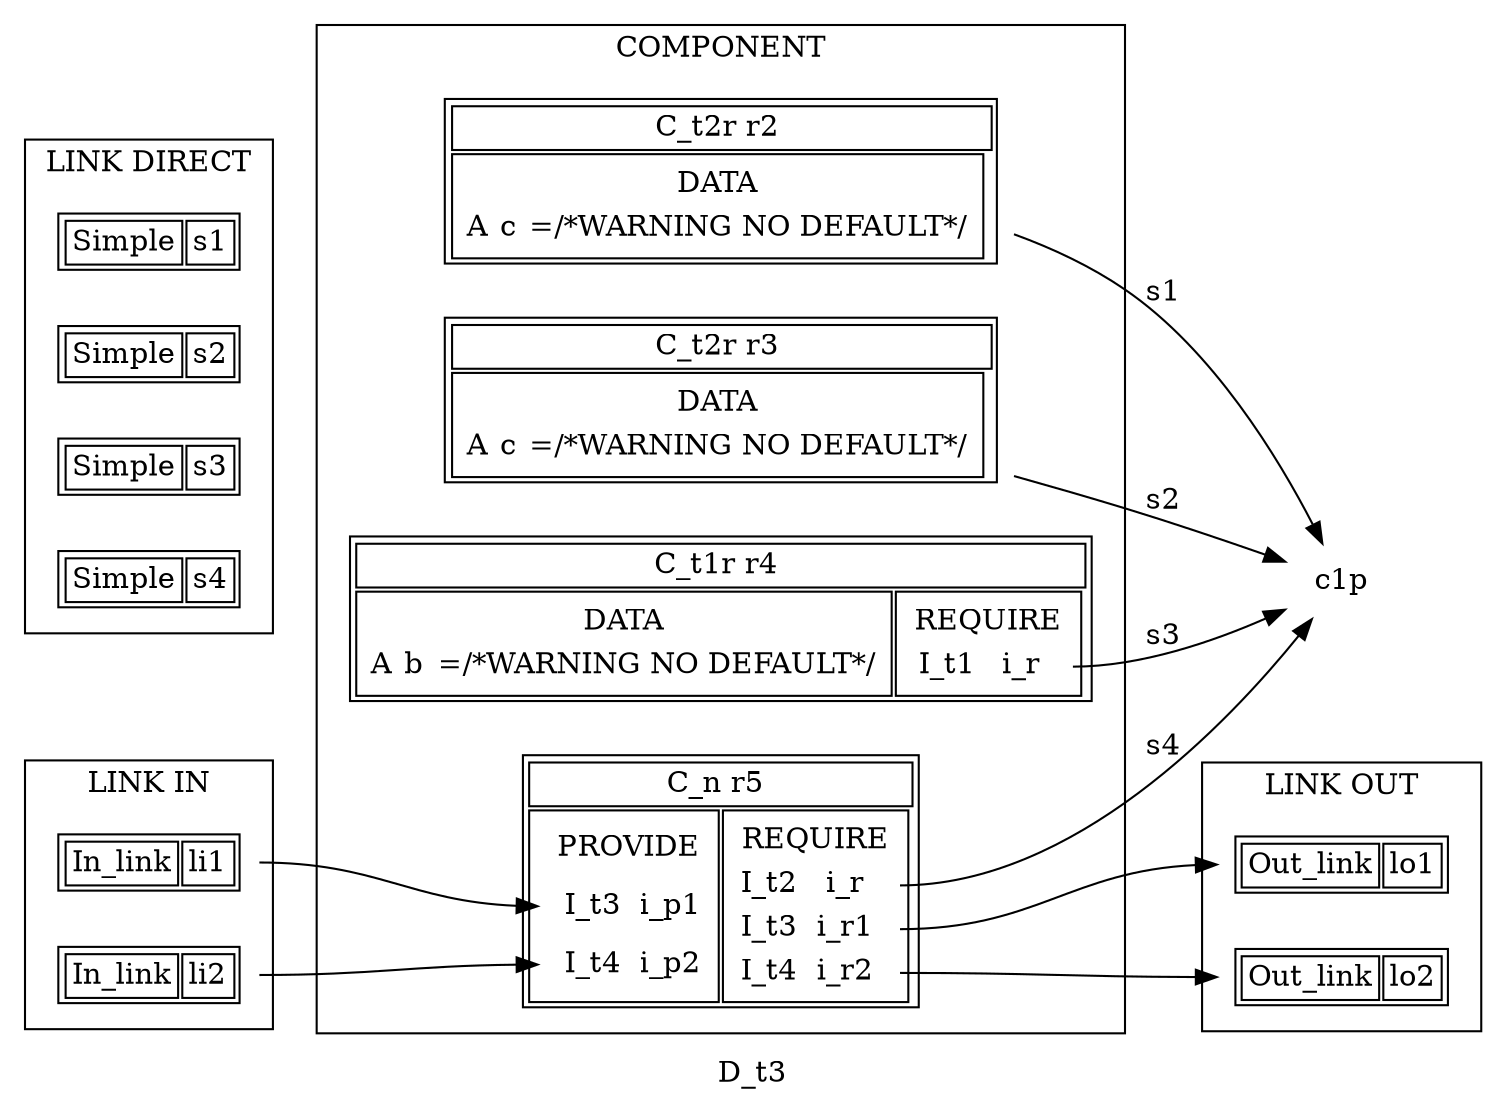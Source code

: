 digraph{

    label="D_t3"

    node [shape=plaintext];

    subgraph clusterCOMPONENT {
        label="COMPONENT";


r2 [label=< <table>
  <tr>
  <td colspan="3" HREF="https://www.lapin.fr/C_t2r">C_t2r r2 </td>
  </tr>
  <tr>
  
      
    <td>
    <table BORDER="0">
        <tr>
          <td colspan="3">DATA</td>
        </tr>

        
        <tr>
        <td HREF="https://www.lapin.fr/A">A</td>
        <td>c</td>
        <td>=/*WARNING NO DEFAULT*/</td>
        </tr>
        

      </table>
      </td>
      
      
  </tr>

</table> >];



r3 [label=< <table>
  <tr>
  <td colspan="3" HREF="https://www.lapin.fr/C_t2r">C_t2r r3 </td>
  </tr>
  <tr>
  
      
    <td>
    <table BORDER="0">
        <tr>
          <td colspan="3">DATA</td>
        </tr>

        
        <tr>
        <td HREF="https://www.lapin.fr/A">A</td>
        <td>c</td>
        <td>=/*WARNING NO DEFAULT*/</td>
        </tr>
        

      </table>
      </td>
      
      
  </tr>

</table> >];



r4 [label=< <table>
  <tr>
  <td colspan="3" HREF="https://www.lapin.fr/C_t1r">C_t1r r4 </td>
  </tr>
  <tr>
  
      
    <td>
    <table BORDER="0">
        <tr>
          <td colspan="3">DATA</td>
        </tr>

        
        <tr>
        <td HREF="https://www.lapin.fr/A">A</td>
        <td>b</td>
        <td>=/*WARNING NO DEFAULT*/</td>
        </tr>
        

      </table>
      </td>
      
      
    <td>
    <table BORDER="0">

        <tr>
          <td colspan="3">REQUIRE</td>
        </tr>

        
        <tr>
        <td HREF="https://www.lapin.fr/I_t1">I_t1</td>
          <td>i_r</td>
          <td PORT="i_r"></td>
        </tr>
        

      </table>
      </td>

  </tr>

</table> >];



r5 [label=< <table>
  <tr>
  <td colspan="3" HREF="https://www.lapin.fr/C_n">C_n r5 </td>
  </tr>
  <tr>
  
    <td>
      <table BORDER="0">
        <tr>
          <td colspan="3"> PROVIDE</td>
        </tr>
        
        <tr>
          <td PORT="i_p1"></td>
          <td HREF="https://www.lapin.fr/I_t3">I_t3</td>
          <td>i_p1</td>
        </tr>
        
        <tr>
          <td PORT="i_p2"></td>
          <td HREF="https://www.lapin.fr/I_t4">I_t4</td>
          <td>i_p2</td>
        </tr>
        

      </table>
      </td>
      
      
      
    <td>
    <table BORDER="0">

        <tr>
          <td colspan="3">REQUIRE</td>
        </tr>

        
        <tr>
        <td HREF="https://www.lapin.fr/I_t2">I_t2</td>
          <td>i_r</td>
          <td PORT="i_r"></td>
        </tr>
        
        <tr>
        <td HREF="https://www.lapin.fr/I_t3">I_t3</td>
          <td>i_r1</td>
          <td PORT="i_r1"></td>
        </tr>
        
        <tr>
        <td HREF="https://www.lapin.fr/I_t4">I_t4</td>
          <td>i_r2</td>
          <td PORT="i_r2"></td>
        </tr>
        

      </table>
      </td>

  </tr>

</table> >];


}

rankdir=LR;



subgraph clusterin {
    label="LINK IN";
    
    
    
    
    
    
    
    
    
    
    
    
    
    
    
    li1 [label=< <table>
    <tr>
        <td href="http://lapin.com/In_link">In_link</td>
        <td>li1</td>
    </tr>
    
</table> >]
    
    
    
    
    
    li2 [label=< <table>
    <tr>
        <td href="http://lapin.com/In_link">In_link</td>
        <td>li2</td>
    </tr>
    
</table> >]
    
    
    
}

subgraph clusterout {
    label="LINK OUT";
    
    
    
    
    
    
    
    
    
    
    
    lo1 [label=< <table>
    <tr>
        <td href="http://lapin.com/Out_link">Out_link</td>
        <td>lo1</td>
    </tr>
    
</table> >]
    
    
    
    
    
    lo2 [label=< <table>
    <tr>
        <td href="http://lapin.com/Out_link">Out_link</td>
        <td>lo2</td>
    </tr>
    
</table> >]
    
    
    
    
    
    
    
}

subgraph clusterdirect {
    label="LINK DIRECT";
    
    
    
    s1 [label=< <table>
    <tr>
        <td href="http://lapin.com/Simple">Simple</td>
        <td>s1</td>
    </tr>
    
</table> >]
    
    
    
    
    
    s2 [label=< <table>
    <tr>
        <td href="http://lapin.com/Simple">Simple</td>
        <td>s2</td>
    </tr>
    
</table> >]
    
    
    
    
    
    s3 [label=< <table>
    <tr>
        <td href="http://lapin.com/Simple">Simple</td>
        <td>s3</td>
    </tr>
    
</table> >]
    
    
    
    
    
    s4 [label=< <table>
    <tr>
        <td href="http://lapin.com/Simple">Simple</td>
        <td>s4</td>
    </tr>
    
</table> >]
    
    
    
    
    
    
    
    
    
    
    
}






r2:i_r:e -> c1p:i_p:w [label="s1"];





r3:i_r:e -> c1p:i_p2:w [label="s2"];





r4:i_r:e -> c1p:i_p2:w [label="s3"];





r5:i_r:e -> c1p:i_p:w [label="s4"];




li1:e -> r5:i_p1:w;





li2:e -> r5:i_p2:w;




r5:i_r1:e -> lo1:w;





r5:i_r2:e -> lo2:w;





}